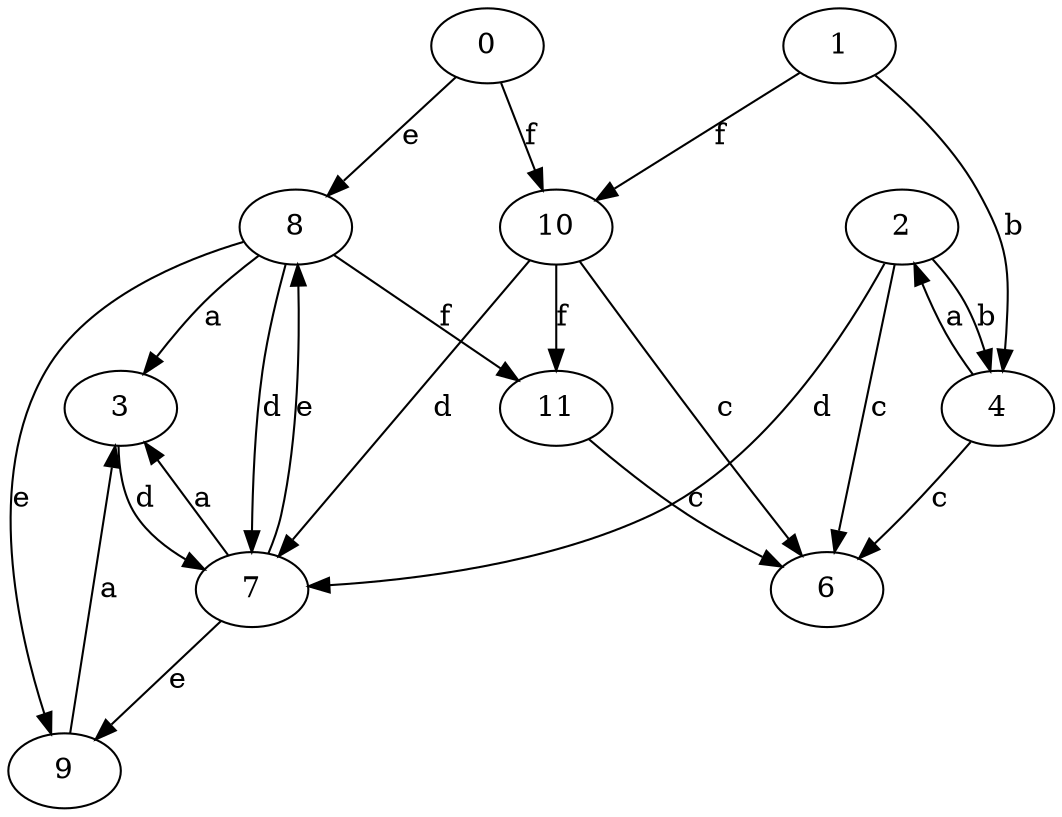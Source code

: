 strict digraph  {
0;
1;
2;
3;
4;
6;
7;
8;
9;
10;
11;
0 -> 8  [label=e];
0 -> 10  [label=f];
1 -> 4  [label=b];
1 -> 10  [label=f];
2 -> 4  [label=b];
2 -> 6  [label=c];
2 -> 7  [label=d];
3 -> 7  [label=d];
4 -> 2  [label=a];
4 -> 6  [label=c];
7 -> 3  [label=a];
7 -> 8  [label=e];
7 -> 9  [label=e];
8 -> 3  [label=a];
8 -> 7  [label=d];
8 -> 9  [label=e];
8 -> 11  [label=f];
9 -> 3  [label=a];
10 -> 6  [label=c];
10 -> 7  [label=d];
10 -> 11  [label=f];
11 -> 6  [label=c];
}
